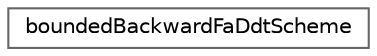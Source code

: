 digraph "Graphical Class Hierarchy"
{
 // LATEX_PDF_SIZE
  bgcolor="transparent";
  edge [fontname=Helvetica,fontsize=10,labelfontname=Helvetica,labelfontsize=10];
  node [fontname=Helvetica,fontsize=10,shape=box,height=0.2,width=0.4];
  rankdir="LR";
  Node0 [id="Node000000",label="boundedBackwardFaDdtScheme",height=0.2,width=0.4,color="grey40", fillcolor="white", style="filled",URL="$classFoam_1_1boundedBackwardFaDdtScheme.html",tooltip="Second-order backward-differencing implicit ddt using the current and two previous time-step values."];
}

